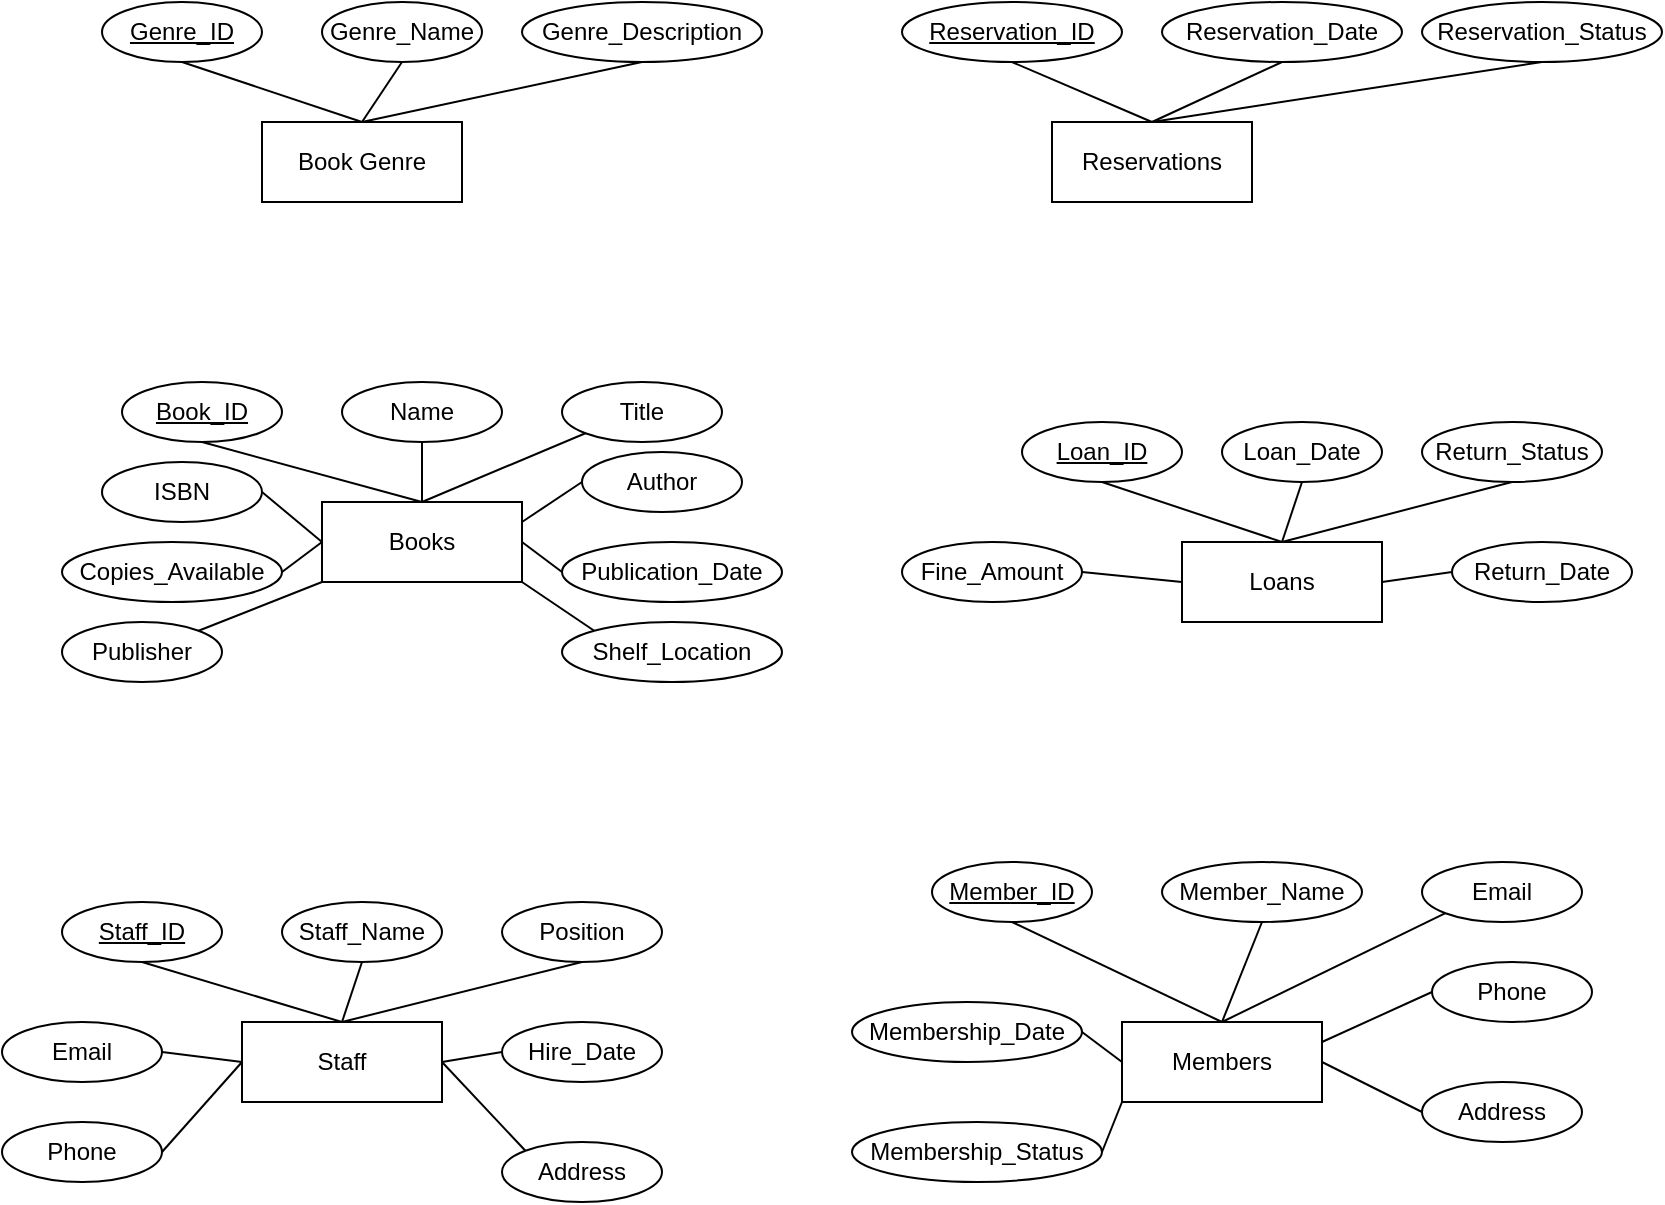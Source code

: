 <mxfile version="24.8.3">
  <diagram id="R2lEEEUBdFMjLlhIrx00" name="Page-1">
    <mxGraphModel dx="1514" dy="1012" grid="1" gridSize="10" guides="1" tooltips="1" connect="1" arrows="1" fold="1" page="1" pageScale="1" pageWidth="850" pageHeight="1100" math="0" shadow="0" extFonts="Permanent Marker^https://fonts.googleapis.com/css?family=Permanent+Marker">
      <root>
        <mxCell id="0" />
        <mxCell id="1" parent="0" />
        <mxCell id="KA39LA2EOLpXutA-4E4W-80" value="Staff" style="whiteSpace=wrap;html=1;align=center;" vertex="1" parent="1">
          <mxGeometry x="120" y="530" width="100" height="40" as="geometry" />
        </mxCell>
        <mxCell id="KA39LA2EOLpXutA-4E4W-81" value="Book Genre" style="whiteSpace=wrap;html=1;align=center;" vertex="1" parent="1">
          <mxGeometry x="130" y="80" width="100" height="40" as="geometry" />
        </mxCell>
        <mxCell id="KA39LA2EOLpXutA-4E4W-82" value="Loans" style="whiteSpace=wrap;html=1;align=center;" vertex="1" parent="1">
          <mxGeometry x="590" y="290" width="100" height="40" as="geometry" />
        </mxCell>
        <mxCell id="KA39LA2EOLpXutA-4E4W-83" value="Members" style="whiteSpace=wrap;html=1;align=center;" vertex="1" parent="1">
          <mxGeometry x="560" y="530" width="100" height="40" as="geometry" />
        </mxCell>
        <mxCell id="KA39LA2EOLpXutA-4E4W-84" value="Reservations" style="whiteSpace=wrap;html=1;align=center;" vertex="1" parent="1">
          <mxGeometry x="525" y="80" width="100" height="40" as="geometry" />
        </mxCell>
        <mxCell id="KA39LA2EOLpXutA-4E4W-85" value="Books" style="whiteSpace=wrap;html=1;align=center;" vertex="1" parent="1">
          <mxGeometry x="160" y="270" width="100" height="40" as="geometry" />
        </mxCell>
        <mxCell id="KA39LA2EOLpXutA-4E4W-87" value="Genre_ID" style="ellipse;whiteSpace=wrap;html=1;align=center;fontStyle=4;" vertex="1" parent="1">
          <mxGeometry x="50" y="20" width="80" height="30" as="geometry" />
        </mxCell>
        <mxCell id="KA39LA2EOLpXutA-4E4W-89" value="" style="endArrow=none;html=1;rounded=0;entryX=0.5;entryY=0;entryDx=0;entryDy=0;exitX=0.5;exitY=1;exitDx=0;exitDy=0;" edge="1" parent="1" source="KA39LA2EOLpXutA-4E4W-87" target="KA39LA2EOLpXutA-4E4W-81">
          <mxGeometry relative="1" as="geometry">
            <mxPoint x="100" y="50" as="sourcePoint" />
            <mxPoint x="260" y="50" as="targetPoint" />
          </mxGeometry>
        </mxCell>
        <mxCell id="KA39LA2EOLpXutA-4E4W-94" value="Book_ID" style="ellipse;whiteSpace=wrap;html=1;align=center;fontStyle=4;" vertex="1" parent="1">
          <mxGeometry x="60" y="210" width="80" height="30" as="geometry" />
        </mxCell>
        <mxCell id="KA39LA2EOLpXutA-4E4W-95" value="" style="endArrow=none;html=1;rounded=0;entryX=0.5;entryY=0;entryDx=0;entryDy=0;exitX=0.5;exitY=1;exitDx=0;exitDy=0;" edge="1" parent="1" source="KA39LA2EOLpXutA-4E4W-94" target="KA39LA2EOLpXutA-4E4W-85">
          <mxGeometry relative="1" as="geometry">
            <mxPoint x="110" y="240" as="sourcePoint" />
            <mxPoint x="200" y="270" as="targetPoint" />
          </mxGeometry>
        </mxCell>
        <mxCell id="KA39LA2EOLpXutA-4E4W-96" value="Reservation_ID" style="ellipse;whiteSpace=wrap;html=1;align=center;fontStyle=4;" vertex="1" parent="1">
          <mxGeometry x="450" y="20" width="110" height="30" as="geometry" />
        </mxCell>
        <mxCell id="KA39LA2EOLpXutA-4E4W-97" value="Staff_ID" style="ellipse;whiteSpace=wrap;html=1;align=center;fontStyle=4;" vertex="1" parent="1">
          <mxGeometry x="30" y="470" width="80" height="30" as="geometry" />
        </mxCell>
        <mxCell id="KA39LA2EOLpXutA-4E4W-98" value="Member_ID" style="ellipse;whiteSpace=wrap;html=1;align=center;fontStyle=4;" vertex="1" parent="1">
          <mxGeometry x="465" y="450" width="80" height="30" as="geometry" />
        </mxCell>
        <mxCell id="KA39LA2EOLpXutA-4E4W-99" value="Loan_ID" style="ellipse;whiteSpace=wrap;html=1;align=center;fontStyle=4;" vertex="1" parent="1">
          <mxGeometry x="510" y="230" width="80" height="30" as="geometry" />
        </mxCell>
        <mxCell id="KA39LA2EOLpXutA-4E4W-100" value="" style="endArrow=none;html=1;rounded=0;entryX=0.5;entryY=0;entryDx=0;entryDy=0;exitX=0.5;exitY=1;exitDx=0;exitDy=0;" edge="1" parent="1" source="KA39LA2EOLpXutA-4E4W-96" target="KA39LA2EOLpXutA-4E4W-84">
          <mxGeometry relative="1" as="geometry">
            <mxPoint x="525" y="50" as="sourcePoint" />
            <mxPoint x="615" y="80" as="targetPoint" />
          </mxGeometry>
        </mxCell>
        <mxCell id="KA39LA2EOLpXutA-4E4W-101" value="" style="endArrow=none;html=1;rounded=0;entryX=0.5;entryY=0;entryDx=0;entryDy=0;exitX=0.5;exitY=1;exitDx=0;exitDy=0;" edge="1" parent="1" source="KA39LA2EOLpXutA-4E4W-98" target="KA39LA2EOLpXutA-4E4W-83">
          <mxGeometry relative="1" as="geometry">
            <mxPoint x="750" y="420" as="sourcePoint" />
            <mxPoint x="840" y="450" as="targetPoint" />
          </mxGeometry>
        </mxCell>
        <mxCell id="KA39LA2EOLpXutA-4E4W-102" value="" style="endArrow=none;html=1;rounded=0;entryX=0.5;entryY=0;entryDx=0;entryDy=0;exitX=0.5;exitY=1;exitDx=0;exitDy=0;" edge="1" parent="1" source="KA39LA2EOLpXutA-4E4W-97" target="KA39LA2EOLpXutA-4E4W-80">
          <mxGeometry relative="1" as="geometry">
            <mxPoint x="70" y="510" as="sourcePoint" />
            <mxPoint x="160" y="540" as="targetPoint" />
          </mxGeometry>
        </mxCell>
        <mxCell id="KA39LA2EOLpXutA-4E4W-103" value="" style="endArrow=none;html=1;rounded=0;entryX=0.5;entryY=0;entryDx=0;entryDy=0;exitX=0.5;exitY=1;exitDx=0;exitDy=0;" edge="1" parent="1" source="KA39LA2EOLpXutA-4E4W-99" target="KA39LA2EOLpXutA-4E4W-82">
          <mxGeometry relative="1" as="geometry">
            <mxPoint x="490" y="300" as="sourcePoint" />
            <mxPoint x="580" y="330" as="targetPoint" />
          </mxGeometry>
        </mxCell>
        <mxCell id="KA39LA2EOLpXutA-4E4W-104" value="Genre_Name" style="ellipse;whiteSpace=wrap;html=1;align=center;" vertex="1" parent="1">
          <mxGeometry x="160" y="20" width="80" height="30" as="geometry" />
        </mxCell>
        <mxCell id="KA39LA2EOLpXutA-4E4W-109" value="" style="endArrow=none;html=1;rounded=0;exitX=0.5;exitY=1;exitDx=0;exitDy=0;entryX=0.5;entryY=0;entryDx=0;entryDy=0;" edge="1" parent="1" source="KA39LA2EOLpXutA-4E4W-104" target="KA39LA2EOLpXutA-4E4W-81">
          <mxGeometry relative="1" as="geometry">
            <mxPoint x="100" y="60" as="sourcePoint" />
            <mxPoint x="180" y="80" as="targetPoint" />
          </mxGeometry>
        </mxCell>
        <mxCell id="KA39LA2EOLpXutA-4E4W-111" value="Genre_Description" style="ellipse;whiteSpace=wrap;html=1;align=center;" vertex="1" parent="1">
          <mxGeometry x="260" y="20" width="120" height="30" as="geometry" />
        </mxCell>
        <mxCell id="KA39LA2EOLpXutA-4E4W-112" value="" style="endArrow=none;html=1;rounded=0;exitX=0.5;exitY=1;exitDx=0;exitDy=0;entryX=0.5;entryY=0;entryDx=0;entryDy=0;" edge="1" parent="1" source="KA39LA2EOLpXutA-4E4W-111" target="KA39LA2EOLpXutA-4E4W-81">
          <mxGeometry relative="1" as="geometry">
            <mxPoint x="210" y="60" as="sourcePoint" />
            <mxPoint x="198" y="90" as="targetPoint" />
          </mxGeometry>
        </mxCell>
        <mxCell id="KA39LA2EOLpXutA-4E4W-113" value="Reservation_Date" style="ellipse;whiteSpace=wrap;html=1;align=center;" vertex="1" parent="1">
          <mxGeometry x="580" y="20" width="120" height="30" as="geometry" />
        </mxCell>
        <mxCell id="KA39LA2EOLpXutA-4E4W-114" value="" style="endArrow=none;html=1;rounded=0;entryX=0.5;entryY=0;entryDx=0;entryDy=0;exitX=0.5;exitY=1;exitDx=0;exitDy=0;" edge="1" parent="1" source="KA39LA2EOLpXutA-4E4W-113" target="KA39LA2EOLpXutA-4E4W-84">
          <mxGeometry relative="1" as="geometry">
            <mxPoint x="555" y="60" as="sourcePoint" />
            <mxPoint x="585" y="90" as="targetPoint" />
          </mxGeometry>
        </mxCell>
        <mxCell id="KA39LA2EOLpXutA-4E4W-115" value="Reservation_Status" style="ellipse;whiteSpace=wrap;html=1;align=center;" vertex="1" parent="1">
          <mxGeometry x="710" y="20" width="120" height="30" as="geometry" />
        </mxCell>
        <mxCell id="KA39LA2EOLpXutA-4E4W-116" value="" style="endArrow=none;html=1;rounded=0;entryX=0.5;entryY=0;entryDx=0;entryDy=0;exitX=0.5;exitY=1;exitDx=0;exitDy=0;" edge="1" parent="1" source="KA39LA2EOLpXutA-4E4W-115" target="KA39LA2EOLpXutA-4E4W-84">
          <mxGeometry relative="1" as="geometry">
            <mxPoint x="650" y="60" as="sourcePoint" />
            <mxPoint x="585" y="90" as="targetPoint" />
          </mxGeometry>
        </mxCell>
        <mxCell id="KA39LA2EOLpXutA-4E4W-117" value="Loan_Date" style="ellipse;whiteSpace=wrap;html=1;align=center;" vertex="1" parent="1">
          <mxGeometry x="610" y="230" width="80" height="30" as="geometry" />
        </mxCell>
        <mxCell id="KA39LA2EOLpXutA-4E4W-120" value="" style="endArrow=none;html=1;rounded=0;entryX=0.5;entryY=0;entryDx=0;entryDy=0;exitX=0.5;exitY=1;exitDx=0;exitDy=0;" edge="1" parent="1" source="KA39LA2EOLpXutA-4E4W-117" target="KA39LA2EOLpXutA-4E4W-82">
          <mxGeometry relative="1" as="geometry">
            <mxPoint x="560" y="270" as="sourcePoint" />
            <mxPoint x="650" y="300" as="targetPoint" />
          </mxGeometry>
        </mxCell>
        <mxCell id="KA39LA2EOLpXutA-4E4W-121" value="Return_Status" style="ellipse;whiteSpace=wrap;html=1;align=center;" vertex="1" parent="1">
          <mxGeometry x="710" y="230" width="90" height="30" as="geometry" />
        </mxCell>
        <mxCell id="KA39LA2EOLpXutA-4E4W-122" value="" style="endArrow=none;html=1;rounded=0;entryX=0.5;entryY=0;entryDx=0;entryDy=0;exitX=0.5;exitY=1;exitDx=0;exitDy=0;" edge="1" parent="1" source="KA39LA2EOLpXutA-4E4W-121" target="KA39LA2EOLpXutA-4E4W-82">
          <mxGeometry relative="1" as="geometry">
            <mxPoint x="660" y="270" as="sourcePoint" />
            <mxPoint x="650" y="300" as="targetPoint" />
          </mxGeometry>
        </mxCell>
        <mxCell id="KA39LA2EOLpXutA-4E4W-123" value="Return_Date" style="ellipse;whiteSpace=wrap;html=1;align=center;" vertex="1" parent="1">
          <mxGeometry x="725" y="290" width="90" height="30" as="geometry" />
        </mxCell>
        <mxCell id="KA39LA2EOLpXutA-4E4W-124" value="" style="endArrow=none;html=1;rounded=0;entryX=1;entryY=0.5;entryDx=0;entryDy=0;exitX=0;exitY=0.5;exitDx=0;exitDy=0;" edge="1" parent="1" source="KA39LA2EOLpXutA-4E4W-123" target="KA39LA2EOLpXutA-4E4W-82">
          <mxGeometry relative="1" as="geometry">
            <mxPoint x="765" y="270" as="sourcePoint" />
            <mxPoint x="650" y="300" as="targetPoint" />
          </mxGeometry>
        </mxCell>
        <mxCell id="KA39LA2EOLpXutA-4E4W-125" value="Fine_Amount" style="ellipse;whiteSpace=wrap;html=1;align=center;" vertex="1" parent="1">
          <mxGeometry x="450" y="290" width="90" height="30" as="geometry" />
        </mxCell>
        <mxCell id="KA39LA2EOLpXutA-4E4W-126" value="" style="endArrow=none;html=1;rounded=0;entryX=0;entryY=0.5;entryDx=0;entryDy=0;exitX=1;exitY=0.5;exitDx=0;exitDy=0;" edge="1" parent="1" source="KA39LA2EOLpXutA-4E4W-125" target="KA39LA2EOLpXutA-4E4W-82">
          <mxGeometry relative="1" as="geometry">
            <mxPoint x="560" y="270" as="sourcePoint" />
            <mxPoint x="650" y="300" as="targetPoint" />
          </mxGeometry>
        </mxCell>
        <mxCell id="KA39LA2EOLpXutA-4E4W-127" value="Staff_Name" style="ellipse;whiteSpace=wrap;html=1;align=center;" vertex="1" parent="1">
          <mxGeometry x="140" y="470" width="80" height="30" as="geometry" />
        </mxCell>
        <mxCell id="KA39LA2EOLpXutA-4E4W-128" value="" style="endArrow=none;html=1;rounded=0;entryX=0.5;entryY=0;entryDx=0;entryDy=0;exitX=0.5;exitY=1;exitDx=0;exitDy=0;" edge="1" parent="1" source="KA39LA2EOLpXutA-4E4W-127" target="KA39LA2EOLpXutA-4E4W-80">
          <mxGeometry relative="1" as="geometry">
            <mxPoint x="80" y="510" as="sourcePoint" />
            <mxPoint x="180" y="540" as="targetPoint" />
          </mxGeometry>
        </mxCell>
        <mxCell id="KA39LA2EOLpXutA-4E4W-129" value="Position" style="ellipse;whiteSpace=wrap;html=1;align=center;" vertex="1" parent="1">
          <mxGeometry x="250" y="470" width="80" height="30" as="geometry" />
        </mxCell>
        <mxCell id="KA39LA2EOLpXutA-4E4W-130" value="Hire_Date" style="ellipse;whiteSpace=wrap;html=1;align=center;" vertex="1" parent="1">
          <mxGeometry x="250" y="530" width="80" height="30" as="geometry" />
        </mxCell>
        <mxCell id="KA39LA2EOLpXutA-4E4W-131" value="Address" style="ellipse;whiteSpace=wrap;html=1;align=center;" vertex="1" parent="1">
          <mxGeometry x="250" y="590" width="80" height="30" as="geometry" />
        </mxCell>
        <mxCell id="KA39LA2EOLpXutA-4E4W-132" value="Phone" style="ellipse;whiteSpace=wrap;html=1;align=center;" vertex="1" parent="1">
          <mxGeometry y="580" width="80" height="30" as="geometry" />
        </mxCell>
        <mxCell id="KA39LA2EOLpXutA-4E4W-133" value="Email" style="ellipse;whiteSpace=wrap;html=1;align=center;" vertex="1" parent="1">
          <mxGeometry y="530" width="80" height="30" as="geometry" />
        </mxCell>
        <mxCell id="KA39LA2EOLpXutA-4E4W-134" value="" style="endArrow=none;html=1;rounded=0;entryX=0.5;entryY=0;entryDx=0;entryDy=0;exitX=0.5;exitY=1;exitDx=0;exitDy=0;" edge="1" parent="1" source="KA39LA2EOLpXutA-4E4W-129" target="KA39LA2EOLpXutA-4E4W-80">
          <mxGeometry relative="1" as="geometry">
            <mxPoint x="190" y="510" as="sourcePoint" />
            <mxPoint x="180" y="540" as="targetPoint" />
          </mxGeometry>
        </mxCell>
        <mxCell id="KA39LA2EOLpXutA-4E4W-135" value="" style="endArrow=none;html=1;rounded=0;entryX=1;entryY=0.5;entryDx=0;entryDy=0;exitX=0;exitY=0.5;exitDx=0;exitDy=0;" edge="1" parent="1" source="KA39LA2EOLpXutA-4E4W-130" target="KA39LA2EOLpXutA-4E4W-80">
          <mxGeometry relative="1" as="geometry">
            <mxPoint x="300" y="510" as="sourcePoint" />
            <mxPoint x="180" y="540" as="targetPoint" />
          </mxGeometry>
        </mxCell>
        <mxCell id="KA39LA2EOLpXutA-4E4W-136" value="" style="endArrow=none;html=1;rounded=0;entryX=1;entryY=0.5;entryDx=0;entryDy=0;exitX=0;exitY=0;exitDx=0;exitDy=0;" edge="1" parent="1" source="KA39LA2EOLpXutA-4E4W-131" target="KA39LA2EOLpXutA-4E4W-80">
          <mxGeometry relative="1" as="geometry">
            <mxPoint x="260" y="555" as="sourcePoint" />
            <mxPoint x="230" y="560" as="targetPoint" />
          </mxGeometry>
        </mxCell>
        <mxCell id="KA39LA2EOLpXutA-4E4W-137" value="" style="endArrow=none;html=1;rounded=0;entryX=0;entryY=0.5;entryDx=0;entryDy=0;exitX=1;exitY=0.5;exitDx=0;exitDy=0;" edge="1" parent="1" source="KA39LA2EOLpXutA-4E4W-133" target="KA39LA2EOLpXutA-4E4W-80">
          <mxGeometry relative="1" as="geometry">
            <mxPoint x="270" y="565" as="sourcePoint" />
            <mxPoint x="240" y="570" as="targetPoint" />
          </mxGeometry>
        </mxCell>
        <mxCell id="KA39LA2EOLpXutA-4E4W-138" value="" style="endArrow=none;html=1;rounded=0;entryX=0;entryY=0.5;entryDx=0;entryDy=0;exitX=1;exitY=0.5;exitDx=0;exitDy=0;" edge="1" parent="1" source="KA39LA2EOLpXutA-4E4W-132" target="KA39LA2EOLpXutA-4E4W-80">
          <mxGeometry relative="1" as="geometry">
            <mxPoint x="90" y="555" as="sourcePoint" />
            <mxPoint x="130" y="560" as="targetPoint" />
          </mxGeometry>
        </mxCell>
        <mxCell id="KA39LA2EOLpXutA-4E4W-139" value="Member_Name" style="ellipse;whiteSpace=wrap;html=1;align=center;" vertex="1" parent="1">
          <mxGeometry x="580" y="450" width="100" height="30" as="geometry" />
        </mxCell>
        <mxCell id="KA39LA2EOLpXutA-4E4W-140" value="Email" style="ellipse;whiteSpace=wrap;html=1;align=center;" vertex="1" parent="1">
          <mxGeometry x="710" y="450" width="80" height="30" as="geometry" />
        </mxCell>
        <mxCell id="KA39LA2EOLpXutA-4E4W-141" value="Phone" style="ellipse;whiteSpace=wrap;html=1;align=center;" vertex="1" parent="1">
          <mxGeometry x="715" y="500" width="80" height="30" as="geometry" />
        </mxCell>
        <mxCell id="KA39LA2EOLpXutA-4E4W-142" value="Address" style="ellipse;whiteSpace=wrap;html=1;align=center;" vertex="1" parent="1">
          <mxGeometry x="710" y="560" width="80" height="30" as="geometry" />
        </mxCell>
        <mxCell id="KA39LA2EOLpXutA-4E4W-143" value="Membership_Date" style="ellipse;whiteSpace=wrap;html=1;align=center;" vertex="1" parent="1">
          <mxGeometry x="425" y="520" width="115" height="30" as="geometry" />
        </mxCell>
        <mxCell id="KA39LA2EOLpXutA-4E4W-144" value="" style="endArrow=none;html=1;rounded=0;entryX=0.5;entryY=0;entryDx=0;entryDy=0;exitX=0.5;exitY=1;exitDx=0;exitDy=0;" edge="1" parent="1" source="KA39LA2EOLpXutA-4E4W-139" target="KA39LA2EOLpXutA-4E4W-83">
          <mxGeometry relative="1" as="geometry">
            <mxPoint x="515" y="490" as="sourcePoint" />
            <mxPoint x="620" y="540" as="targetPoint" />
          </mxGeometry>
        </mxCell>
        <mxCell id="KA39LA2EOLpXutA-4E4W-145" value="" style="endArrow=none;html=1;rounded=0;entryX=0.5;entryY=0;entryDx=0;entryDy=0;exitX=0;exitY=1;exitDx=0;exitDy=0;" edge="1" parent="1" source="KA39LA2EOLpXutA-4E4W-140" target="KA39LA2EOLpXutA-4E4W-83">
          <mxGeometry relative="1" as="geometry">
            <mxPoint x="640" y="490" as="sourcePoint" />
            <mxPoint x="620" y="540" as="targetPoint" />
          </mxGeometry>
        </mxCell>
        <mxCell id="KA39LA2EOLpXutA-4E4W-146" value="" style="endArrow=none;html=1;rounded=0;entryX=1;entryY=0.25;entryDx=0;entryDy=0;exitX=0;exitY=0.5;exitDx=0;exitDy=0;" edge="1" parent="1" source="KA39LA2EOLpXutA-4E4W-141" target="KA39LA2EOLpXutA-4E4W-83">
          <mxGeometry relative="1" as="geometry">
            <mxPoint x="731" y="486" as="sourcePoint" />
            <mxPoint x="620" y="540" as="targetPoint" />
          </mxGeometry>
        </mxCell>
        <mxCell id="KA39LA2EOLpXutA-4E4W-147" value="" style="endArrow=none;html=1;rounded=0;entryX=1;entryY=0.5;entryDx=0;entryDy=0;exitX=0;exitY=0.5;exitDx=0;exitDy=0;" edge="1" parent="1" source="KA39LA2EOLpXutA-4E4W-142" target="KA39LA2EOLpXutA-4E4W-83">
          <mxGeometry relative="1" as="geometry">
            <mxPoint x="725" y="525" as="sourcePoint" />
            <mxPoint x="670" y="550" as="targetPoint" />
          </mxGeometry>
        </mxCell>
        <mxCell id="KA39LA2EOLpXutA-4E4W-148" value="" style="endArrow=none;html=1;rounded=0;entryX=0;entryY=0.5;entryDx=0;entryDy=0;exitX=1;exitY=0.5;exitDx=0;exitDy=0;" edge="1" parent="1" source="KA39LA2EOLpXutA-4E4W-143" target="KA39LA2EOLpXutA-4E4W-83">
          <mxGeometry relative="1" as="geometry">
            <mxPoint x="720" y="585" as="sourcePoint" />
            <mxPoint x="670" y="560" as="targetPoint" />
          </mxGeometry>
        </mxCell>
        <mxCell id="KA39LA2EOLpXutA-4E4W-149" value="Membership_Status" style="ellipse;whiteSpace=wrap;html=1;align=center;" vertex="1" parent="1">
          <mxGeometry x="425" y="580" width="125" height="30" as="geometry" />
        </mxCell>
        <mxCell id="KA39LA2EOLpXutA-4E4W-150" value="" style="endArrow=none;html=1;rounded=0;entryX=0;entryY=1;entryDx=0;entryDy=0;exitX=1;exitY=0.5;exitDx=0;exitDy=0;" edge="1" parent="1" source="KA39LA2EOLpXutA-4E4W-149" target="KA39LA2EOLpXutA-4E4W-83">
          <mxGeometry relative="1" as="geometry">
            <mxPoint x="550" y="545" as="sourcePoint" />
            <mxPoint x="570" y="560" as="targetPoint" />
          </mxGeometry>
        </mxCell>
        <mxCell id="KA39LA2EOLpXutA-4E4W-151" value="Name" style="ellipse;whiteSpace=wrap;html=1;align=center;" vertex="1" parent="1">
          <mxGeometry x="170" y="210" width="80" height="30" as="geometry" />
        </mxCell>
        <mxCell id="KA39LA2EOLpXutA-4E4W-152" value="" style="endArrow=none;html=1;rounded=0;entryX=0.5;entryY=0;entryDx=0;entryDy=0;exitX=0.5;exitY=1;exitDx=0;exitDy=0;" edge="1" parent="1" source="KA39LA2EOLpXutA-4E4W-151" target="KA39LA2EOLpXutA-4E4W-85">
          <mxGeometry relative="1" as="geometry">
            <mxPoint x="260" y="250" as="sourcePoint" />
            <mxPoint x="350" y="280" as="targetPoint" />
          </mxGeometry>
        </mxCell>
        <mxCell id="KA39LA2EOLpXutA-4E4W-154" value="Title" style="ellipse;whiteSpace=wrap;html=1;align=center;" vertex="1" parent="1">
          <mxGeometry x="280" y="210" width="80" height="30" as="geometry" />
        </mxCell>
        <mxCell id="KA39LA2EOLpXutA-4E4W-155" value="Author" style="ellipse;whiteSpace=wrap;html=1;align=center;" vertex="1" parent="1">
          <mxGeometry x="290" y="245" width="80" height="30" as="geometry" />
        </mxCell>
        <mxCell id="KA39LA2EOLpXutA-4E4W-156" value="Publication_Date" style="ellipse;whiteSpace=wrap;html=1;align=center;" vertex="1" parent="1">
          <mxGeometry x="280" y="290" width="110" height="30" as="geometry" />
        </mxCell>
        <mxCell id="KA39LA2EOLpXutA-4E4W-157" value="ISBN" style="ellipse;whiteSpace=wrap;html=1;align=center;" vertex="1" parent="1">
          <mxGeometry x="50" y="250" width="80" height="30" as="geometry" />
        </mxCell>
        <mxCell id="KA39LA2EOLpXutA-4E4W-158" value="Copies_Available" style="ellipse;whiteSpace=wrap;html=1;align=center;" vertex="1" parent="1">
          <mxGeometry x="30" y="290" width="110" height="30" as="geometry" />
        </mxCell>
        <mxCell id="KA39LA2EOLpXutA-4E4W-159" value="Publisher" style="ellipse;whiteSpace=wrap;html=1;align=center;" vertex="1" parent="1">
          <mxGeometry x="30" y="330" width="80" height="30" as="geometry" />
        </mxCell>
        <mxCell id="KA39LA2EOLpXutA-4E4W-160" value="Shelf_Location" style="ellipse;whiteSpace=wrap;html=1;align=center;" vertex="1" parent="1">
          <mxGeometry x="280" y="330" width="110" height="30" as="geometry" />
        </mxCell>
        <mxCell id="KA39LA2EOLpXutA-4E4W-161" value="" style="endArrow=none;html=1;rounded=0;entryX=0.5;entryY=0;entryDx=0;entryDy=0;exitX=0;exitY=1;exitDx=0;exitDy=0;" edge="1" parent="1" source="KA39LA2EOLpXutA-4E4W-154" target="KA39LA2EOLpXutA-4E4W-85">
          <mxGeometry relative="1" as="geometry">
            <mxPoint x="220" y="250" as="sourcePoint" />
            <mxPoint x="220" y="280" as="targetPoint" />
          </mxGeometry>
        </mxCell>
        <mxCell id="KA39LA2EOLpXutA-4E4W-162" value="" style="endArrow=none;html=1;rounded=0;entryX=1;entryY=0.25;entryDx=0;entryDy=0;exitX=0;exitY=0.5;exitDx=0;exitDy=0;" edge="1" parent="1" source="KA39LA2EOLpXutA-4E4W-155" target="KA39LA2EOLpXutA-4E4W-85">
          <mxGeometry relative="1" as="geometry">
            <mxPoint x="301" y="246" as="sourcePoint" />
            <mxPoint x="220" y="280" as="targetPoint" />
          </mxGeometry>
        </mxCell>
        <mxCell id="KA39LA2EOLpXutA-4E4W-163" value="" style="endArrow=none;html=1;rounded=0;entryX=1;entryY=0.5;entryDx=0;entryDy=0;exitX=0;exitY=0.5;exitDx=0;exitDy=0;" edge="1" parent="1" source="KA39LA2EOLpXutA-4E4W-156" target="KA39LA2EOLpXutA-4E4W-85">
          <mxGeometry relative="1" as="geometry">
            <mxPoint x="300" y="270" as="sourcePoint" />
            <mxPoint x="270" y="290" as="targetPoint" />
          </mxGeometry>
        </mxCell>
        <mxCell id="KA39LA2EOLpXutA-4E4W-164" value="" style="endArrow=none;html=1;rounded=0;entryX=1;entryY=1;entryDx=0;entryDy=0;exitX=0;exitY=0;exitDx=0;exitDy=0;" edge="1" parent="1" source="KA39LA2EOLpXutA-4E4W-160" target="KA39LA2EOLpXutA-4E4W-85">
          <mxGeometry relative="1" as="geometry">
            <mxPoint x="290" y="315" as="sourcePoint" />
            <mxPoint x="270" y="300" as="targetPoint" />
          </mxGeometry>
        </mxCell>
        <mxCell id="KA39LA2EOLpXutA-4E4W-165" value="" style="endArrow=none;html=1;rounded=0;entryX=0;entryY=1;entryDx=0;entryDy=0;exitX=1;exitY=0;exitDx=0;exitDy=0;" edge="1" parent="1" source="KA39LA2EOLpXutA-4E4W-159" target="KA39LA2EOLpXutA-4E4W-85">
          <mxGeometry relative="1" as="geometry">
            <mxPoint x="70" y="320" as="sourcePoint" />
            <mxPoint x="270" y="320" as="targetPoint" />
          </mxGeometry>
        </mxCell>
        <mxCell id="KA39LA2EOLpXutA-4E4W-166" value="" style="endArrow=none;html=1;rounded=0;entryX=1;entryY=0.5;entryDx=0;entryDy=0;exitX=0;exitY=0.5;exitDx=0;exitDy=0;" edge="1" parent="1" source="KA39LA2EOLpXutA-4E4W-85" target="KA39LA2EOLpXutA-4E4W-158">
          <mxGeometry relative="1" as="geometry">
            <mxPoint x="240" y="340" as="sourcePoint" />
            <mxPoint x="109.141" y="284.462" as="targetPoint" />
          </mxGeometry>
        </mxCell>
        <mxCell id="KA39LA2EOLpXutA-4E4W-167" value="" style="endArrow=none;html=1;rounded=0;entryX=1;entryY=0.5;entryDx=0;entryDy=0;exitX=0;exitY=0.5;exitDx=0;exitDy=0;" edge="1" parent="1" source="KA39LA2EOLpXutA-4E4W-85" target="KA39LA2EOLpXutA-4E4W-157">
          <mxGeometry relative="1" as="geometry">
            <mxPoint x="150" y="298" as="sourcePoint" />
            <mxPoint x="110.0" y="260" as="targetPoint" />
          </mxGeometry>
        </mxCell>
      </root>
    </mxGraphModel>
  </diagram>
</mxfile>
